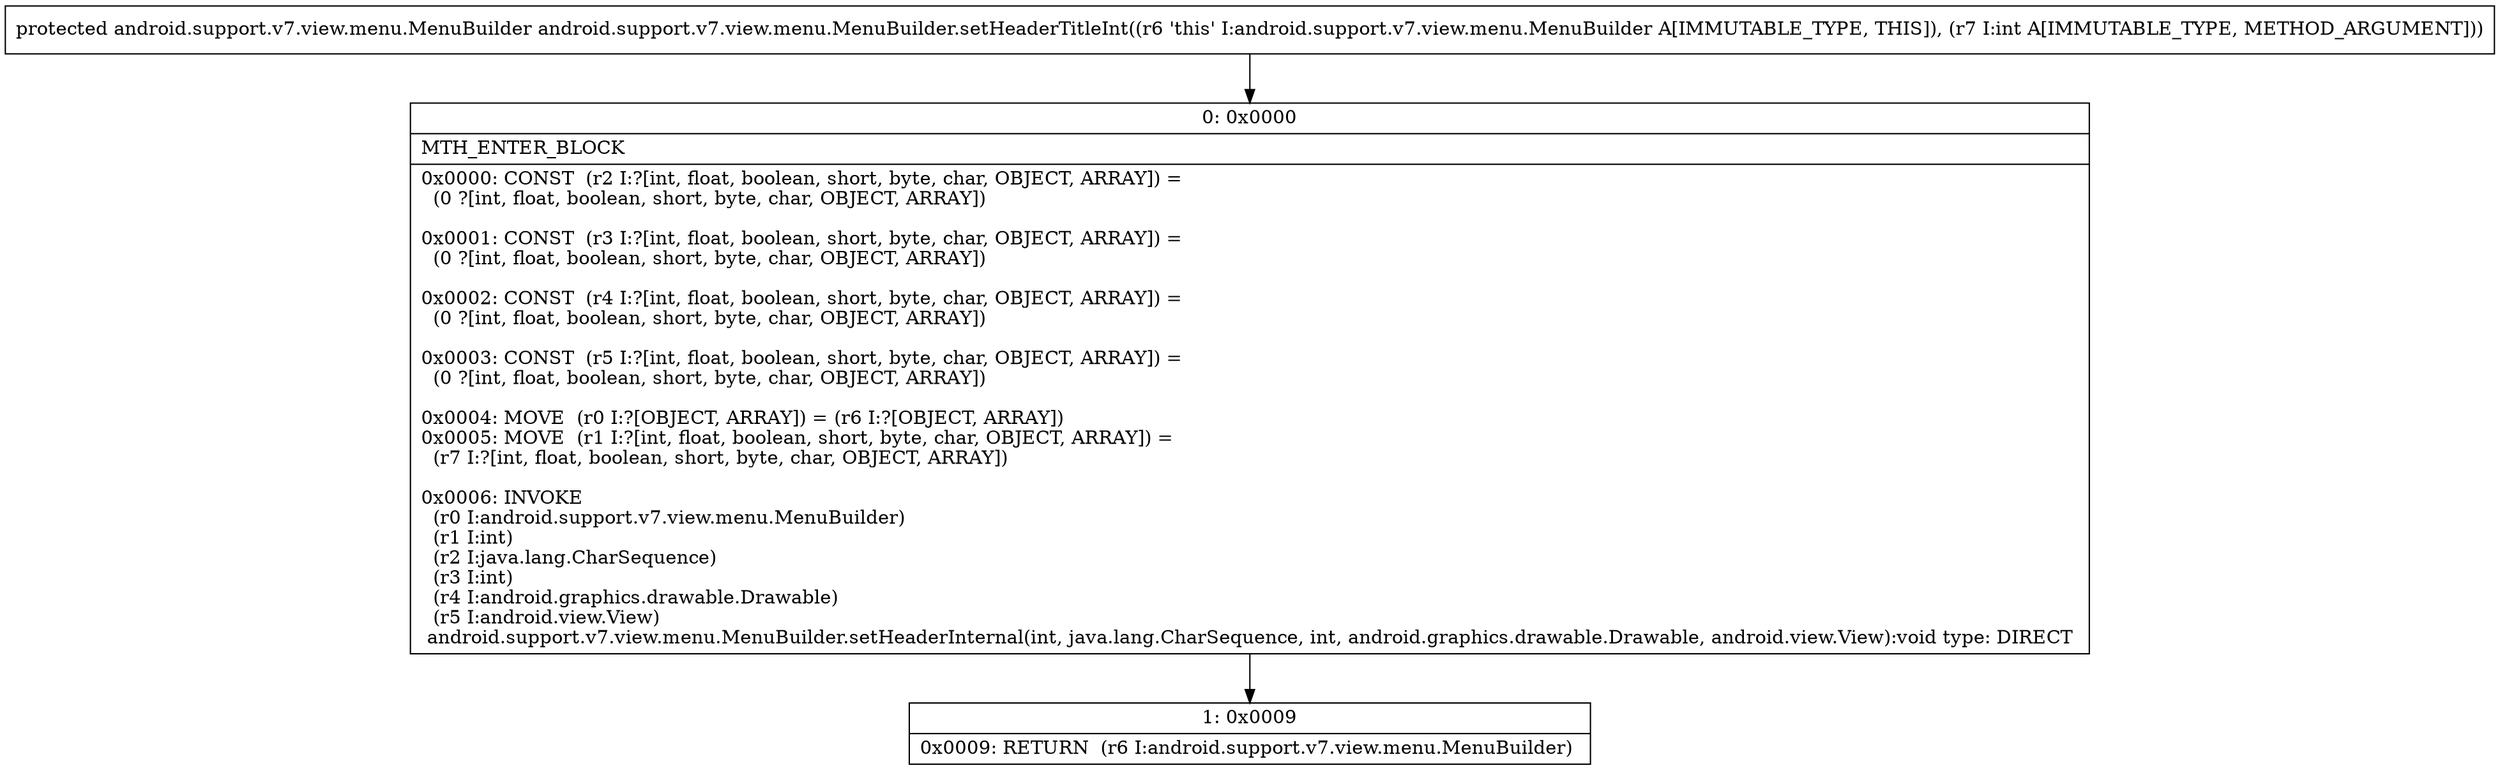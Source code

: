 digraph "CFG forandroid.support.v7.view.menu.MenuBuilder.setHeaderTitleInt(I)Landroid\/support\/v7\/view\/menu\/MenuBuilder;" {
Node_0 [shape=record,label="{0\:\ 0x0000|MTH_ENTER_BLOCK\l|0x0000: CONST  (r2 I:?[int, float, boolean, short, byte, char, OBJECT, ARRAY]) = \l  (0 ?[int, float, boolean, short, byte, char, OBJECT, ARRAY])\l \l0x0001: CONST  (r3 I:?[int, float, boolean, short, byte, char, OBJECT, ARRAY]) = \l  (0 ?[int, float, boolean, short, byte, char, OBJECT, ARRAY])\l \l0x0002: CONST  (r4 I:?[int, float, boolean, short, byte, char, OBJECT, ARRAY]) = \l  (0 ?[int, float, boolean, short, byte, char, OBJECT, ARRAY])\l \l0x0003: CONST  (r5 I:?[int, float, boolean, short, byte, char, OBJECT, ARRAY]) = \l  (0 ?[int, float, boolean, short, byte, char, OBJECT, ARRAY])\l \l0x0004: MOVE  (r0 I:?[OBJECT, ARRAY]) = (r6 I:?[OBJECT, ARRAY]) \l0x0005: MOVE  (r1 I:?[int, float, boolean, short, byte, char, OBJECT, ARRAY]) = \l  (r7 I:?[int, float, boolean, short, byte, char, OBJECT, ARRAY])\l \l0x0006: INVOKE  \l  (r0 I:android.support.v7.view.menu.MenuBuilder)\l  (r1 I:int)\l  (r2 I:java.lang.CharSequence)\l  (r3 I:int)\l  (r4 I:android.graphics.drawable.Drawable)\l  (r5 I:android.view.View)\l android.support.v7.view.menu.MenuBuilder.setHeaderInternal(int, java.lang.CharSequence, int, android.graphics.drawable.Drawable, android.view.View):void type: DIRECT \l}"];
Node_1 [shape=record,label="{1\:\ 0x0009|0x0009: RETURN  (r6 I:android.support.v7.view.menu.MenuBuilder) \l}"];
MethodNode[shape=record,label="{protected android.support.v7.view.menu.MenuBuilder android.support.v7.view.menu.MenuBuilder.setHeaderTitleInt((r6 'this' I:android.support.v7.view.menu.MenuBuilder A[IMMUTABLE_TYPE, THIS]), (r7 I:int A[IMMUTABLE_TYPE, METHOD_ARGUMENT])) }"];
MethodNode -> Node_0;
Node_0 -> Node_1;
}

